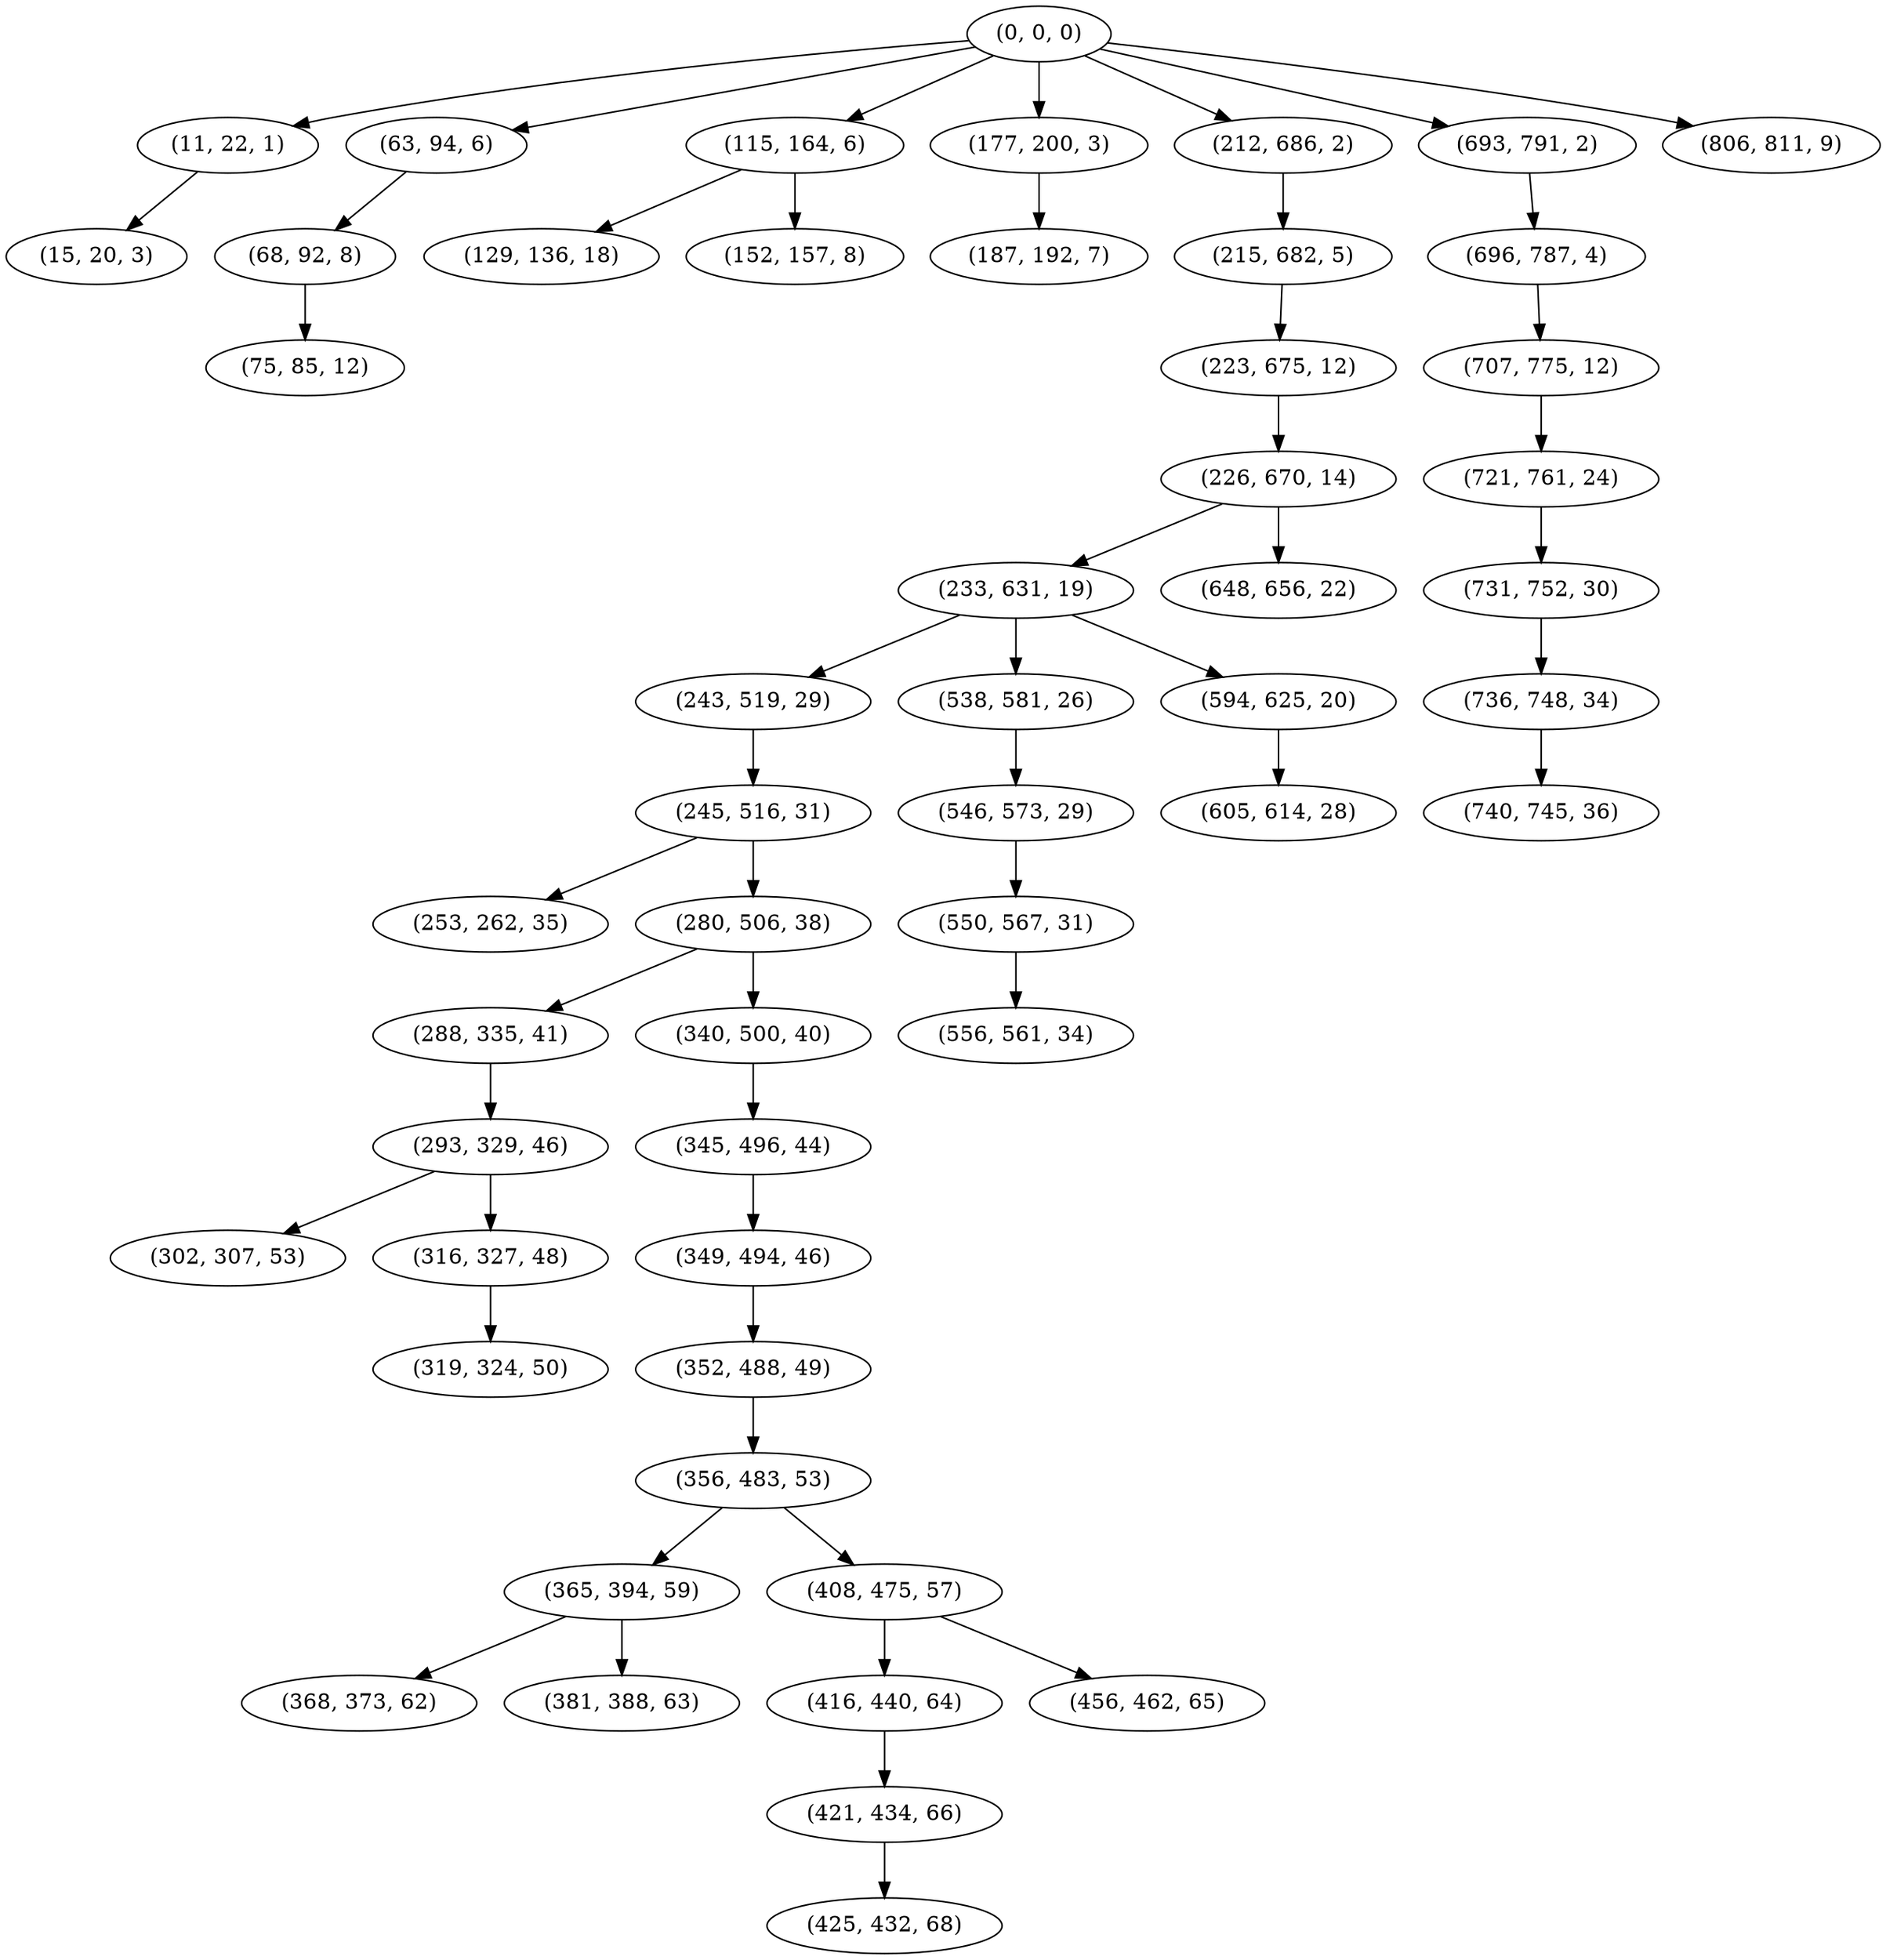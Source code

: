 digraph tree {
    "(0, 0, 0)";
    "(11, 22, 1)";
    "(15, 20, 3)";
    "(63, 94, 6)";
    "(68, 92, 8)";
    "(75, 85, 12)";
    "(115, 164, 6)";
    "(129, 136, 18)";
    "(152, 157, 8)";
    "(177, 200, 3)";
    "(187, 192, 7)";
    "(212, 686, 2)";
    "(215, 682, 5)";
    "(223, 675, 12)";
    "(226, 670, 14)";
    "(233, 631, 19)";
    "(243, 519, 29)";
    "(245, 516, 31)";
    "(253, 262, 35)";
    "(280, 506, 38)";
    "(288, 335, 41)";
    "(293, 329, 46)";
    "(302, 307, 53)";
    "(316, 327, 48)";
    "(319, 324, 50)";
    "(340, 500, 40)";
    "(345, 496, 44)";
    "(349, 494, 46)";
    "(352, 488, 49)";
    "(356, 483, 53)";
    "(365, 394, 59)";
    "(368, 373, 62)";
    "(381, 388, 63)";
    "(408, 475, 57)";
    "(416, 440, 64)";
    "(421, 434, 66)";
    "(425, 432, 68)";
    "(456, 462, 65)";
    "(538, 581, 26)";
    "(546, 573, 29)";
    "(550, 567, 31)";
    "(556, 561, 34)";
    "(594, 625, 20)";
    "(605, 614, 28)";
    "(648, 656, 22)";
    "(693, 791, 2)";
    "(696, 787, 4)";
    "(707, 775, 12)";
    "(721, 761, 24)";
    "(731, 752, 30)";
    "(736, 748, 34)";
    "(740, 745, 36)";
    "(806, 811, 9)";
    "(0, 0, 0)" -> "(11, 22, 1)";
    "(0, 0, 0)" -> "(63, 94, 6)";
    "(0, 0, 0)" -> "(115, 164, 6)";
    "(0, 0, 0)" -> "(177, 200, 3)";
    "(0, 0, 0)" -> "(212, 686, 2)";
    "(0, 0, 0)" -> "(693, 791, 2)";
    "(0, 0, 0)" -> "(806, 811, 9)";
    "(11, 22, 1)" -> "(15, 20, 3)";
    "(63, 94, 6)" -> "(68, 92, 8)";
    "(68, 92, 8)" -> "(75, 85, 12)";
    "(115, 164, 6)" -> "(129, 136, 18)";
    "(115, 164, 6)" -> "(152, 157, 8)";
    "(177, 200, 3)" -> "(187, 192, 7)";
    "(212, 686, 2)" -> "(215, 682, 5)";
    "(215, 682, 5)" -> "(223, 675, 12)";
    "(223, 675, 12)" -> "(226, 670, 14)";
    "(226, 670, 14)" -> "(233, 631, 19)";
    "(226, 670, 14)" -> "(648, 656, 22)";
    "(233, 631, 19)" -> "(243, 519, 29)";
    "(233, 631, 19)" -> "(538, 581, 26)";
    "(233, 631, 19)" -> "(594, 625, 20)";
    "(243, 519, 29)" -> "(245, 516, 31)";
    "(245, 516, 31)" -> "(253, 262, 35)";
    "(245, 516, 31)" -> "(280, 506, 38)";
    "(280, 506, 38)" -> "(288, 335, 41)";
    "(280, 506, 38)" -> "(340, 500, 40)";
    "(288, 335, 41)" -> "(293, 329, 46)";
    "(293, 329, 46)" -> "(302, 307, 53)";
    "(293, 329, 46)" -> "(316, 327, 48)";
    "(316, 327, 48)" -> "(319, 324, 50)";
    "(340, 500, 40)" -> "(345, 496, 44)";
    "(345, 496, 44)" -> "(349, 494, 46)";
    "(349, 494, 46)" -> "(352, 488, 49)";
    "(352, 488, 49)" -> "(356, 483, 53)";
    "(356, 483, 53)" -> "(365, 394, 59)";
    "(356, 483, 53)" -> "(408, 475, 57)";
    "(365, 394, 59)" -> "(368, 373, 62)";
    "(365, 394, 59)" -> "(381, 388, 63)";
    "(408, 475, 57)" -> "(416, 440, 64)";
    "(408, 475, 57)" -> "(456, 462, 65)";
    "(416, 440, 64)" -> "(421, 434, 66)";
    "(421, 434, 66)" -> "(425, 432, 68)";
    "(538, 581, 26)" -> "(546, 573, 29)";
    "(546, 573, 29)" -> "(550, 567, 31)";
    "(550, 567, 31)" -> "(556, 561, 34)";
    "(594, 625, 20)" -> "(605, 614, 28)";
    "(693, 791, 2)" -> "(696, 787, 4)";
    "(696, 787, 4)" -> "(707, 775, 12)";
    "(707, 775, 12)" -> "(721, 761, 24)";
    "(721, 761, 24)" -> "(731, 752, 30)";
    "(731, 752, 30)" -> "(736, 748, 34)";
    "(736, 748, 34)" -> "(740, 745, 36)";
}
